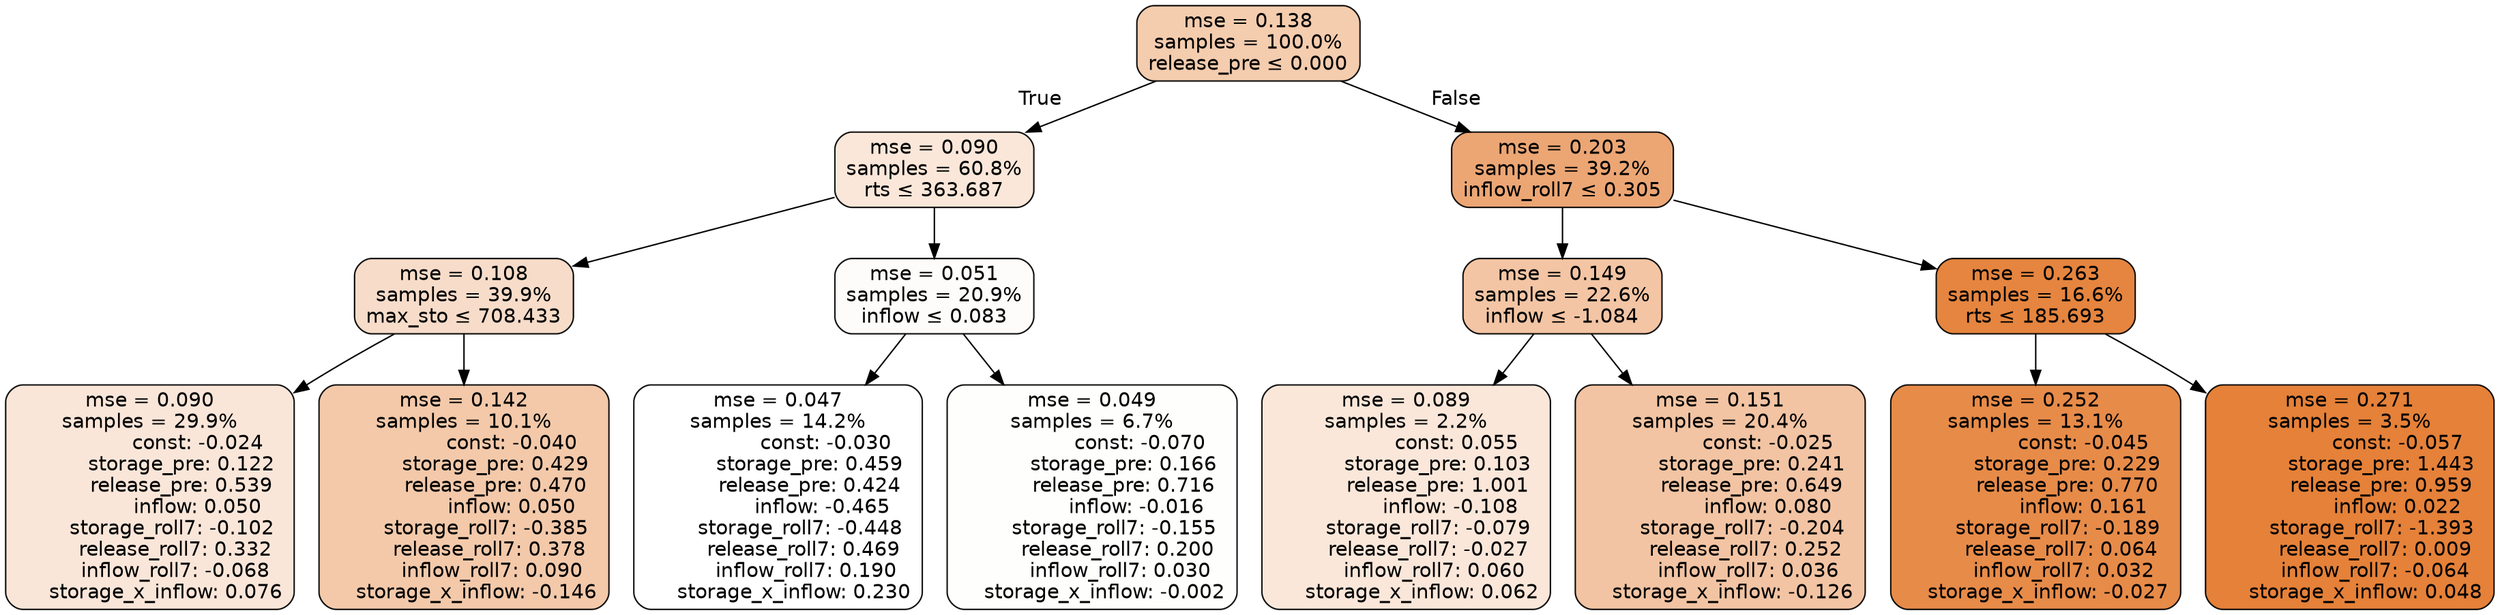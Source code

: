 digraph tree {
bgcolor="transparent"
node [shape=rectangle, style="filled, rounded", color="black", fontname=helvetica] ;
edge [fontname=helvetica] ;
	"0" [label="mse = 0.138
samples = 100.0%
release_pre &le; 0.000", fillcolor="#f4ccae"]
	"1" [label="mse = 0.090
samples = 60.8%
rts &le; 363.687", fillcolor="#fae7d9"]
	"2" [label="mse = 0.108
samples = 39.9%
max_sto &le; 708.433", fillcolor="#f7dcc9"]
	"3" [label="mse = 0.090
samples = 29.9%
               const: -0.024
          storage_pre: 0.122
          release_pre: 0.539
               inflow: 0.050
       storage_roll7: -0.102
        release_roll7: 0.332
        inflow_roll7: -0.068
     storage_x_inflow: 0.076", fillcolor="#fae6d9"]
	"4" [label="mse = 0.142
samples = 10.1%
               const: -0.040
          storage_pre: 0.429
          release_pre: 0.470
               inflow: 0.050
       storage_roll7: -0.385
        release_roll7: 0.378
         inflow_roll7: 0.090
    storage_x_inflow: -0.146", fillcolor="#f3c9aa"]
	"5" [label="mse = 0.051
samples = 20.9%
inflow &le; 0.083", fillcolor="#fefcfb"]
	"6" [label="mse = 0.047
samples = 14.2%
               const: -0.030
          storage_pre: 0.459
          release_pre: 0.424
              inflow: -0.465
       storage_roll7: -0.448
        release_roll7: 0.469
         inflow_roll7: 0.190
     storage_x_inflow: 0.230", fillcolor="#ffffff"]
	"7" [label="mse = 0.049
samples = 6.7%
               const: -0.070
          storage_pre: 0.166
          release_pre: 0.716
              inflow: -0.016
       storage_roll7: -0.155
        release_roll7: 0.200
         inflow_roll7: 0.030
    storage_x_inflow: -0.002", fillcolor="#fefefd"]
	"8" [label="mse = 0.203
samples = 39.2%
inflow_roll7 &le; 0.305", fillcolor="#eca674"]
	"9" [label="mse = 0.149
samples = 22.6%
inflow &le; -1.084", fillcolor="#f3c5a4"]
	"10" [label="mse = 0.089
samples = 2.2%
                const: 0.055
          storage_pre: 0.103
          release_pre: 1.001
              inflow: -0.108
       storage_roll7: -0.079
       release_roll7: -0.027
         inflow_roll7: 0.060
     storage_x_inflow: 0.062", fillcolor="#fae7da"]
	"11" [label="mse = 0.151
samples = 20.4%
               const: -0.025
          storage_pre: 0.241
          release_pre: 0.649
               inflow: 0.080
       storage_roll7: -0.204
        release_roll7: 0.252
         inflow_roll7: 0.036
    storage_x_inflow: -0.126", fillcolor="#f2c4a3"]
	"12" [label="mse = 0.263
samples = 16.6%
rts &le; 185.693", fillcolor="#e5853f"]
	"13" [label="mse = 0.252
samples = 13.1%
               const: -0.045
          storage_pre: 0.229
          release_pre: 0.770
               inflow: 0.161
       storage_roll7: -0.189
        release_roll7: 0.064
         inflow_roll7: 0.032
    storage_x_inflow: -0.027", fillcolor="#e78b49"]
	"14" [label="mse = 0.271
samples = 3.5%
               const: -0.057
          storage_pre: 1.443
          release_pre: 0.959
               inflow: 0.022
       storage_roll7: -1.393
        release_roll7: 0.009
        inflow_roll7: -0.064
     storage_x_inflow: 0.048", fillcolor="#e58139"]

	"0" -> "1" [labeldistance=2.5, labelangle=45, headlabel="True"]
	"1" -> "2"
	"2" -> "3"
	"2" -> "4"
	"1" -> "5"
	"5" -> "6"
	"5" -> "7"
	"0" -> "8" [labeldistance=2.5, labelangle=-45, headlabel="False"]
	"8" -> "9"
	"9" -> "10"
	"9" -> "11"
	"8" -> "12"
	"12" -> "13"
	"12" -> "14"
}